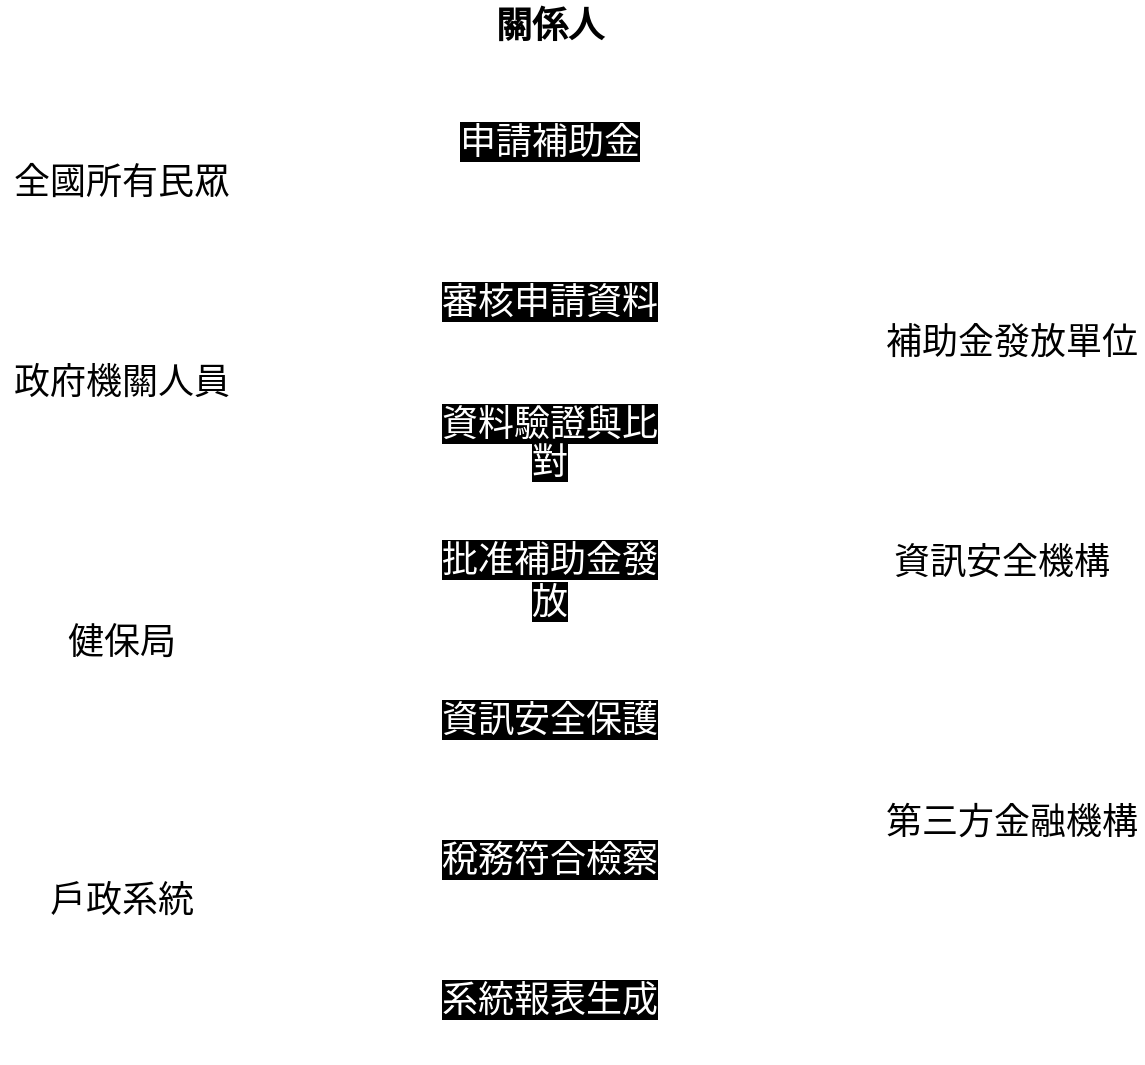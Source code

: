 <mxfile>
    <diagram id="SN9RLuT0RKxGcsBsySwY" name="第1頁">
        <mxGraphModel dx="1175" dy="825" grid="0" gridSize="10" guides="1" tooltips="1" connect="1" arrows="1" fold="1" page="1" pageScale="1" pageWidth="827" pageHeight="1169" background="none" math="0" shadow="0">
            <root>
                <mxCell id="0"/>
                <mxCell id="1" parent="0"/>
                <mxCell id="21" value="關係人" style="swimlane;whiteSpace=wrap;html=1;fontSize=18;strokeColor=#FFFFFF;fontColor=#000000;labelBackgroundColor=#FFFFFF;" vertex="1" parent="1">
                    <mxGeometry x="314" y="90" width="200" height="530" as="geometry"/>
                </mxCell>
                <mxCell id="29" value="&lt;div style=&quot;line-height: 19px;&quot;&gt;&lt;font color=&quot;#ffffff&quot; style=&quot;font-size: 18px; background-color: rgb(0, 0, 0);&quot;&gt;申請補助金&lt;/font&gt;&lt;/div&gt;" style="whiteSpace=wrap;html=1;fontSize=18;strokeColor=#FFFFFF;labelBackgroundColor=#FFFFFF;fontColor=#000000;" vertex="1" parent="21">
                    <mxGeometry x="40" y="40" width="120" height="60" as="geometry"/>
                </mxCell>
                <mxCell id="30" value="&lt;div style=&quot;line-height: 19px;&quot;&gt;&lt;span style=&quot;background-color: rgb(0, 0, 0);&quot;&gt;&lt;font color=&quot;#ffffff&quot;&gt;審核申請資料&lt;/font&gt;&lt;/span&gt;&lt;/div&gt;" style="whiteSpace=wrap;html=1;fontSize=18;strokeColor=#FFFFFF;fontColor=#000000;labelBackgroundColor=#FFFFFF;" vertex="1" parent="21">
                    <mxGeometry x="40" y="120" width="120" height="60" as="geometry"/>
                </mxCell>
                <mxCell id="32" value="&lt;div style=&quot;font-family: Consolas, &amp;quot;Courier New&amp;quot;, monospace; font-size: 14px; line-height: 19px;&quot;&gt;&lt;span style=&quot;font-family: Helvetica; font-size: 18px; background-color: rgb(0, 0, 0);&quot;&gt;&lt;font color=&quot;#ffffff&quot;&gt;批准補助金發放&lt;/font&gt;&lt;/span&gt;&lt;br&gt;&lt;/div&gt;" style="whiteSpace=wrap;html=1;fontSize=18;strokeColor=#FFFFFF;fontColor=#000000;labelBackgroundColor=#FFFFFF;" vertex="1" parent="21">
                    <mxGeometry x="40" y="260" width="120" height="60" as="geometry"/>
                </mxCell>
                <mxCell id="33" value="&lt;div style=&quot;font-family: Consolas, &amp;quot;Courier New&amp;quot;, monospace; font-size: 14px; line-height: 19px;&quot;&gt;&lt;span style=&quot;font-family: Helvetica; font-size: 18px; background-color: rgb(0, 0, 0);&quot;&gt;&lt;font color=&quot;#ffffff&quot;&gt;資訊安全保護&lt;/font&gt;&lt;/span&gt;&lt;br&gt;&lt;/div&gt;" style="whiteSpace=wrap;html=1;fontSize=18;strokeColor=#FFFFFF;fontColor=#000000;labelBackgroundColor=#FFFFFF;" vertex="1" parent="21">
                    <mxGeometry x="40" y="330" width="120" height="60" as="geometry"/>
                </mxCell>
                <mxCell id="34" value="&lt;div style=&quot;font-family: Consolas, &amp;quot;Courier New&amp;quot;, monospace; font-size: 14px; line-height: 19px;&quot;&gt;&lt;span style=&quot;font-family: Helvetica; font-size: 18px; background-color: rgb(0, 0, 0);&quot;&gt;&lt;font color=&quot;#ffffff&quot;&gt;稅務符合檢察&lt;/font&gt;&lt;/span&gt;&lt;br&gt;&lt;/div&gt;" style="whiteSpace=wrap;html=1;fontSize=18;strokeColor=#FFFFFF;fontColor=#000000;labelBackgroundColor=#FFFFFF;" vertex="1" parent="21">
                    <mxGeometry x="40" y="400" width="120" height="60" as="geometry"/>
                </mxCell>
                <mxCell id="35" value="&lt;div style=&quot;font-family: Consolas, &amp;quot;Courier New&amp;quot;, monospace; font-size: 14px; line-height: 19px;&quot;&gt;&lt;span style=&quot;font-family: Helvetica; font-size: 18px; background-color: rgb(0, 0, 0);&quot;&gt;&lt;font color=&quot;#ffffff&quot;&gt;系統報表生成&lt;/font&gt;&lt;/span&gt;&lt;br&gt;&lt;/div&gt;" style="whiteSpace=wrap;html=1;fontSize=18;strokeColor=#FFFFFF;fontColor=#000000;labelBackgroundColor=#FFFFFF;" vertex="1" parent="21">
                    <mxGeometry x="40" y="470" width="120" height="60" as="geometry"/>
                </mxCell>
                <mxCell id="31" value="&lt;div style=&quot;line-height: 19px;&quot;&gt;&lt;span style=&quot;background-color: rgb(0, 0, 0);&quot;&gt;&lt;font color=&quot;#ffffff&quot;&gt;資料驗證與比對&lt;/font&gt;&lt;/span&gt;&lt;/div&gt;" style="whiteSpace=wrap;html=1;fontSize=18;strokeColor=#FFFFFF;fontColor=#000000;labelBackgroundColor=#FFFFFF;" vertex="1" parent="21">
                    <mxGeometry x="40" y="190" width="120" height="60" as="geometry"/>
                </mxCell>
                <mxCell id="36" style="edgeStyle=none;html=1;exitX=1;exitY=0.5;exitDx=0;exitDy=0;entryX=0;entryY=0.5;entryDx=0;entryDy=0;fontSize=18;strokeColor=#FFFFFF;fontColor=#000000;labelBackgroundColor=#FFFFFF;" edge="1" parent="1" source="22" target="29">
                    <mxGeometry relative="1" as="geometry"/>
                </mxCell>
                <mxCell id="22" value="全國所有民眾" style="rounded=0;whiteSpace=wrap;html=1;fontSize=18;strokeColor=#FFFFFF;fontColor=#000000;labelBackgroundColor=#FFFFFF;fillStyle=auto;" vertex="1" parent="1">
                    <mxGeometry x="140" y="150" width="120" height="60" as="geometry"/>
                </mxCell>
                <mxCell id="40" style="edgeStyle=none;html=1;exitX=1;exitY=0.5;exitDx=0;exitDy=0;entryX=0;entryY=0.5;entryDx=0;entryDy=0;fontSize=18;strokeColor=#FFFFFF;fontColor=#000000;labelBackgroundColor=#FFFFFF;" edge="1" parent="1" source="23" target="30">
                    <mxGeometry relative="1" as="geometry"/>
                </mxCell>
                <mxCell id="48" style="edgeStyle=none;html=1;exitX=1;exitY=0.5;exitDx=0;exitDy=0;entryX=0;entryY=0.5;entryDx=0;entryDy=0;labelBackgroundColor=#FFFFFF;strokeColor=#FFFFFF;fontSize=18;fontColor=#FFFFFF;" edge="1" parent="1" source="23" target="35">
                    <mxGeometry relative="1" as="geometry"/>
                </mxCell>
                <mxCell id="23" value="政府機關人員" style="rounded=0;whiteSpace=wrap;html=1;fontSize=18;strokeColor=#FFFFFF;fontColor=#000000;labelBackgroundColor=#FFFFFF;" vertex="1" parent="1">
                    <mxGeometry x="140" y="250" width="120" height="60" as="geometry"/>
                </mxCell>
                <mxCell id="41" style="edgeStyle=none;html=1;exitX=1;exitY=0.5;exitDx=0;exitDy=0;entryX=0;entryY=0.5;entryDx=0;entryDy=0;fontSize=18;strokeColor=#FFFFFF;fontColor=#000000;labelBackgroundColor=#FFFFFF;" edge="1" parent="1" source="24" target="30">
                    <mxGeometry relative="1" as="geometry"/>
                </mxCell>
                <mxCell id="46" style="edgeStyle=none;html=1;exitX=1;exitY=0.5;exitDx=0;exitDy=0;entryX=0;entryY=0.5;entryDx=0;entryDy=0;fontSize=18;strokeColor=#FFFFFF;fontColor=#000000;labelBackgroundColor=#FFFFFF;" edge="1" parent="1" source="24" target="31">
                    <mxGeometry relative="1" as="geometry"/>
                </mxCell>
                <mxCell id="24" value="&lt;div style=&quot;line-height: 19px;&quot;&gt;&lt;span style=&quot;&quot;&gt;健保局&lt;/span&gt;&lt;/div&gt;" style="rounded=0;whiteSpace=wrap;html=1;fontSize=18;strokeColor=#FFFFFF;fontColor=#000000;labelBackgroundColor=#FFFFFF;" vertex="1" parent="1">
                    <mxGeometry x="140" y="380" width="120" height="60" as="geometry"/>
                </mxCell>
                <mxCell id="44" style="edgeStyle=none;html=1;exitX=1;exitY=0.5;exitDx=0;exitDy=0;entryX=0;entryY=0.5;entryDx=0;entryDy=0;fontSize=18;strokeColor=#FFFFFF;fontColor=#000000;labelBackgroundColor=#FFFFFF;" edge="1" parent="1" source="25" target="31">
                    <mxGeometry relative="1" as="geometry"/>
                </mxCell>
                <mxCell id="45" style="edgeStyle=none;html=1;exitX=1;exitY=0.25;exitDx=0;exitDy=0;entryX=0;entryY=0.25;entryDx=0;entryDy=0;fontSize=18;strokeColor=#FFFFFF;fontColor=#000000;labelBackgroundColor=#FFFFFF;" edge="1" parent="1" source="25" target="30">
                    <mxGeometry relative="1" as="geometry"/>
                </mxCell>
                <mxCell id="25" value="&lt;div style=&quot;font-family: Consolas, &amp;quot;Courier New&amp;quot;, monospace; font-size: 14px; line-height: 19px;&quot;&gt;&lt;span style=&quot;font-family: Helvetica; font-size: 18px;&quot;&gt;戶政系統&lt;/span&gt;&lt;br&gt;&lt;/div&gt;" style="rounded=0;whiteSpace=wrap;html=1;fontSize=18;strokeColor=#FFFFFF;fontColor=#000000;labelBackgroundColor=#FFFFFF;" vertex="1" parent="1">
                    <mxGeometry x="140" y="510" width="120" height="60" as="geometry"/>
                </mxCell>
                <mxCell id="39" style="edgeStyle=none;html=1;exitX=0;exitY=0.5;exitDx=0;exitDy=0;entryX=1;entryY=0.5;entryDx=0;entryDy=0;fontSize=18;strokeColor=#FFFFFF;fontColor=#000000;labelBackgroundColor=#FFFFFF;" edge="1" parent="1" source="26" target="34">
                    <mxGeometry relative="1" as="geometry"/>
                </mxCell>
                <mxCell id="47" style="edgeStyle=none;html=1;exitX=0;exitY=0.5;exitDx=0;exitDy=0;entryX=1;entryY=0.5;entryDx=0;entryDy=0;fontSize=18;strokeColor=#FFFFFF;fontColor=#000000;labelBackgroundColor=#FFFFFF;" edge="1" parent="1" source="26" target="32">
                    <mxGeometry relative="1" as="geometry"/>
                </mxCell>
                <mxCell id="26" value="第三方金融機構" style="rounded=0;whiteSpace=wrap;html=1;fontSize=18;strokeColor=#FFFFFF;fontColor=#000000;labelBackgroundColor=#FFFFFF;" vertex="1" parent="1">
                    <mxGeometry x="580" y="470" width="130" height="60" as="geometry"/>
                </mxCell>
                <mxCell id="42" style="edgeStyle=none;html=1;exitX=0;exitY=0.5;exitDx=0;exitDy=0;entryX=1;entryY=0.5;entryDx=0;entryDy=0;fontSize=18;strokeColor=#FFFFFF;fontColor=#000000;labelBackgroundColor=#FFFFFF;" edge="1" parent="1" source="27" target="33">
                    <mxGeometry relative="1" as="geometry"/>
                </mxCell>
                <mxCell id="43" style="edgeStyle=none;html=1;exitX=0;exitY=0.5;exitDx=0;exitDy=0;entryX=1;entryY=0.5;entryDx=0;entryDy=0;fontSize=18;strokeColor=#FFFFFF;fontColor=#000000;labelBackgroundColor=#FFFFFF;" edge="1" parent="1" source="27" target="31">
                    <mxGeometry relative="1" as="geometry"/>
                </mxCell>
                <mxCell id="27" value="資訊安全機構" style="rounded=0;whiteSpace=wrap;html=1;fontSize=18;strokeColor=#FFFFFF;fontColor=#000000;labelBackgroundColor=#FFFFFF;" vertex="1" parent="1">
                    <mxGeometry x="580" y="340" width="120" height="60" as="geometry"/>
                </mxCell>
                <mxCell id="37" style="edgeStyle=none;html=1;exitX=0;exitY=0.5;exitDx=0;exitDy=0;entryX=1;entryY=0.5;entryDx=0;entryDy=0;fontSize=18;strokeColor=#FFFFFF;fontColor=#000000;labelBackgroundColor=#FFFFFF;" edge="1" parent="1" source="28" target="30">
                    <mxGeometry relative="1" as="geometry"/>
                </mxCell>
                <mxCell id="38" style="edgeStyle=none;html=1;exitX=0;exitY=0.5;exitDx=0;exitDy=0;entryX=1;entryY=0.5;entryDx=0;entryDy=0;fontSize=18;strokeColor=#FFFFFF;fontColor=#000000;labelBackgroundColor=#FFFFFF;" edge="1" parent="1" source="28" target="32">
                    <mxGeometry relative="1" as="geometry"/>
                </mxCell>
                <mxCell id="28" value="補助金發放單位" style="rounded=0;whiteSpace=wrap;html=1;fontSize=18;strokeColor=#FFFFFF;fontColor=#000000;labelBackgroundColor=#FFFFFF;" vertex="1" parent="1">
                    <mxGeometry x="580" y="230" width="130" height="60" as="geometry"/>
                </mxCell>
            </root>
        </mxGraphModel>
    </diagram>
</mxfile>